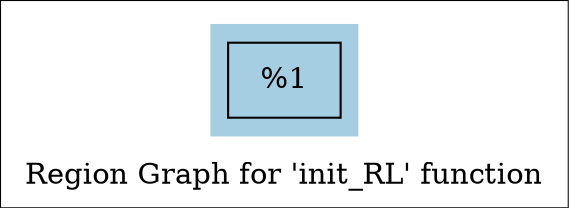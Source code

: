 digraph "Region Graph for 'init_RL' function" {
	label="Region Graph for 'init_RL' function";

	Node0x13489e0 [shape=record,label="{%1}"];
	colorscheme = "paired12"
        subgraph cluster_0x145b610 {
          label = "";
          style = filled;
          color = 1
          Node0x13489e0;
        }
}
